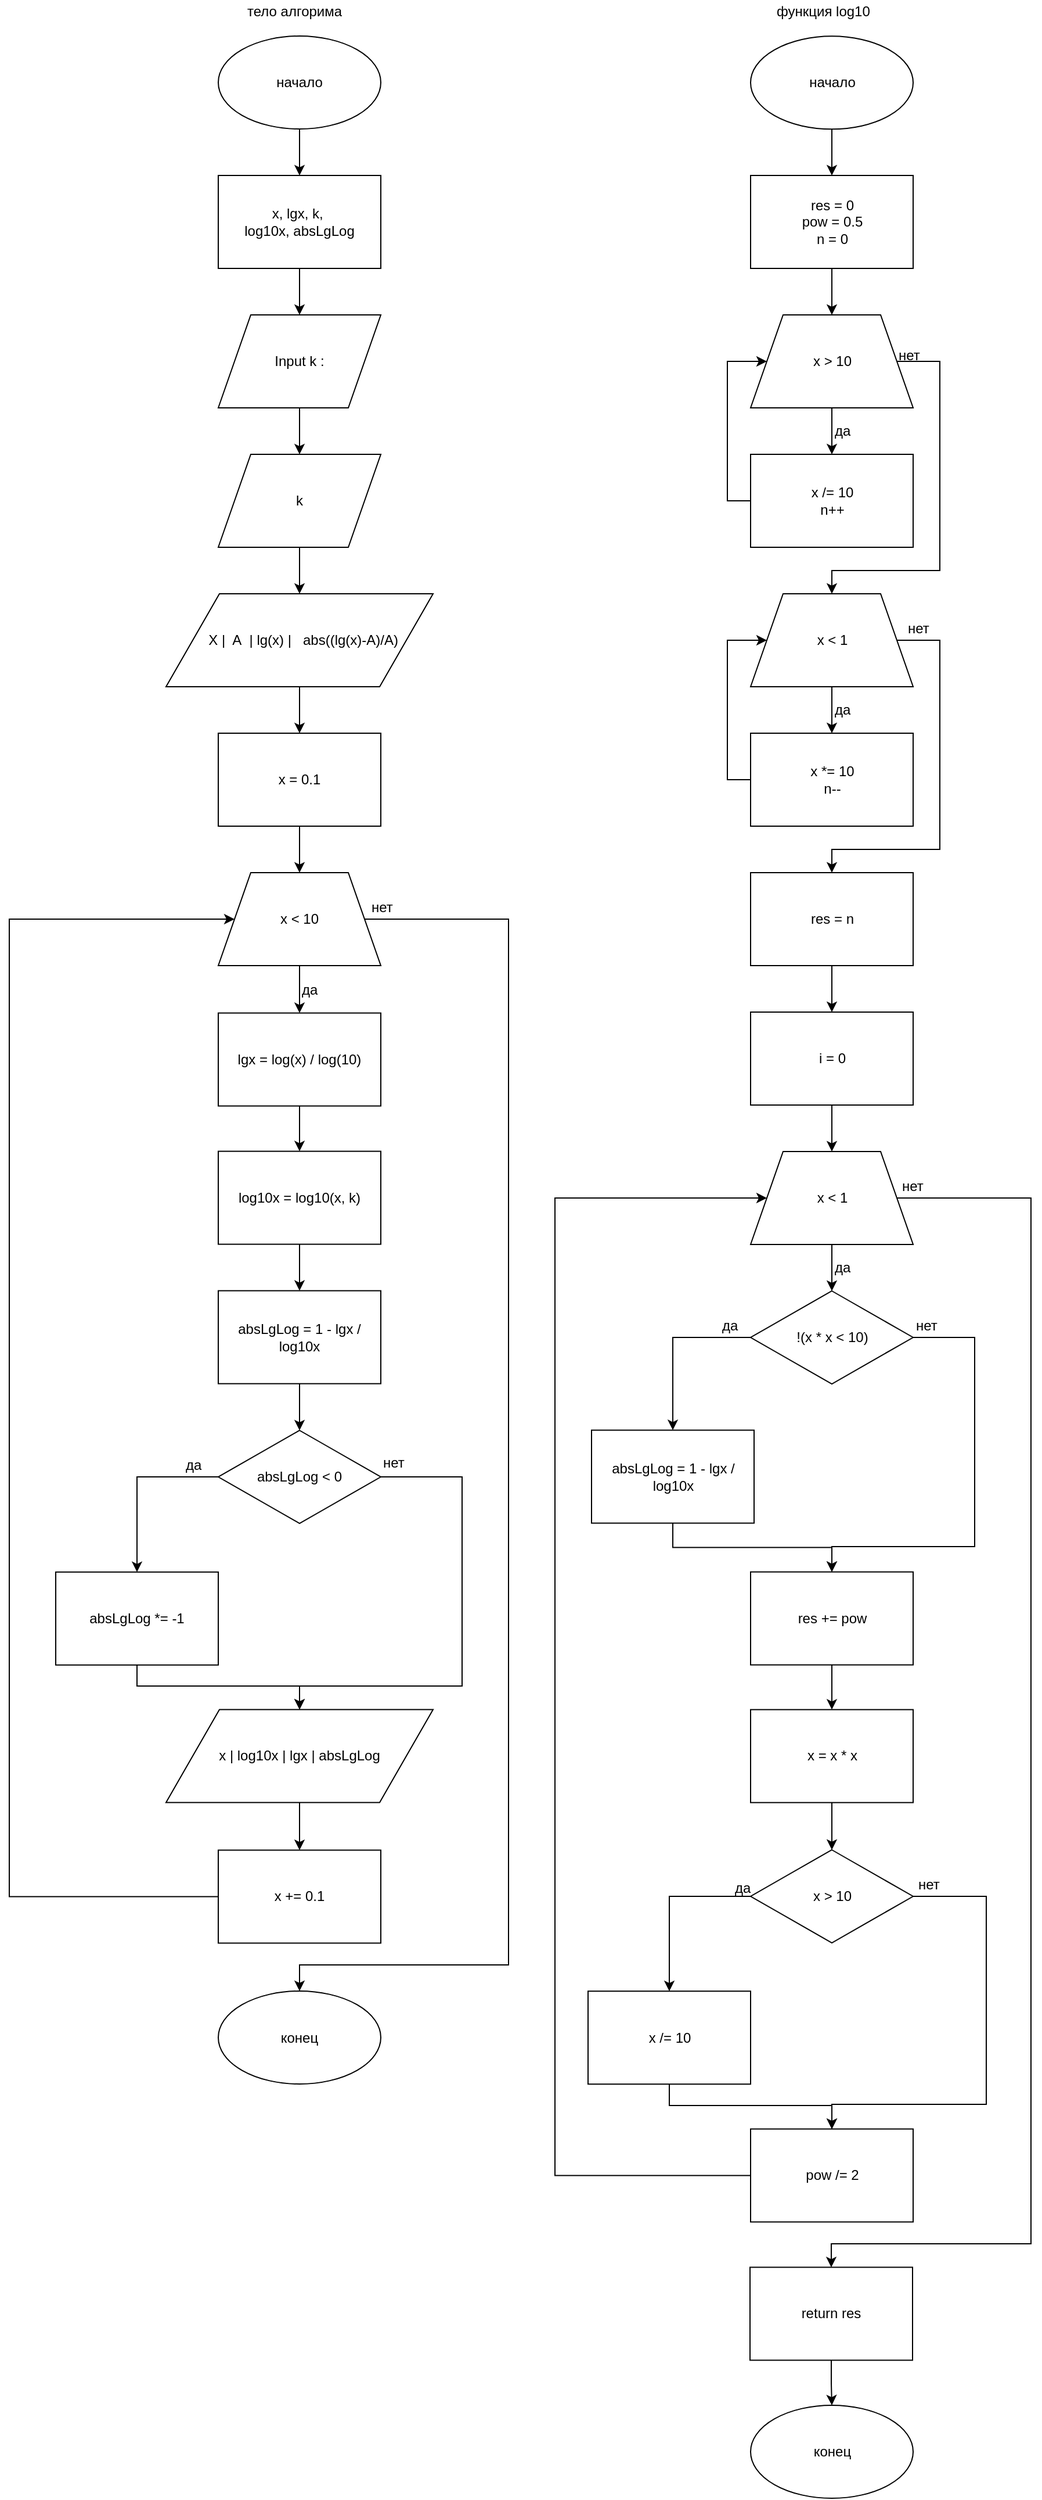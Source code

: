 <mxfile version="11.3.0" type="device" pages="1"><diagram id="rwAJMd-FydRKWnQUpRL4" name="Page-1"><mxGraphModel dx="1024" dy="592" grid="1" gridSize="10" guides="1" tooltips="1" connect="1" arrows="1" fold="1" page="1" pageScale="1" pageWidth="827" pageHeight="1169" math="0" shadow="0"><root><mxCell id="0"/><mxCell id="1" parent="0"/><mxCell id="qJ7Vpc_yu4lZOhBJsvzh-4" style="edgeStyle=orthogonalEdgeStyle;rounded=0;orthogonalLoop=1;jettySize=auto;html=1;exitX=0.5;exitY=1;exitDx=0;exitDy=0;" edge="1" parent="1" source="qJ7Vpc_yu4lZOhBJsvzh-1" target="qJ7Vpc_yu4lZOhBJsvzh-3"><mxGeometry relative="1" as="geometry"/></mxCell><mxCell id="qJ7Vpc_yu4lZOhBJsvzh-1" value="начало" style="ellipse;whiteSpace=wrap;html=1;" vertex="1" parent="1"><mxGeometry x="340" y="40" width="140" height="80" as="geometry"/></mxCell><mxCell id="qJ7Vpc_yu4lZOhBJsvzh-2" value="тело алгорима" style="text;html=1;resizable=0;points=[];autosize=1;align=left;verticalAlign=top;spacingTop=-4;" vertex="1" parent="1"><mxGeometry x="363" y="9" width="100" height="20" as="geometry"/></mxCell><mxCell id="qJ7Vpc_yu4lZOhBJsvzh-6" style="edgeStyle=orthogonalEdgeStyle;rounded=0;orthogonalLoop=1;jettySize=auto;html=1;exitX=0.5;exitY=1;exitDx=0;exitDy=0;entryX=0.5;entryY=0;entryDx=0;entryDy=0;" edge="1" parent="1" source="qJ7Vpc_yu4lZOhBJsvzh-3" target="qJ7Vpc_yu4lZOhBJsvzh-5"><mxGeometry relative="1" as="geometry"/></mxCell><mxCell id="qJ7Vpc_yu4lZOhBJsvzh-3" value="x, lgx, k,&amp;nbsp;&lt;br&gt;log10x, absLgLog" style="rounded=0;whiteSpace=wrap;html=1;" vertex="1" parent="1"><mxGeometry x="340" y="160" width="140" height="80" as="geometry"/></mxCell><mxCell id="qJ7Vpc_yu4lZOhBJsvzh-8" style="edgeStyle=orthogonalEdgeStyle;rounded=0;orthogonalLoop=1;jettySize=auto;html=1;exitX=0.5;exitY=1;exitDx=0;exitDy=0;" edge="1" parent="1" source="qJ7Vpc_yu4lZOhBJsvzh-5" target="qJ7Vpc_yu4lZOhBJsvzh-7"><mxGeometry relative="1" as="geometry"/></mxCell><mxCell id="qJ7Vpc_yu4lZOhBJsvzh-5" value="Input k :" style="shape=parallelogram;perimeter=parallelogramPerimeter;whiteSpace=wrap;html=1;" vertex="1" parent="1"><mxGeometry x="340" y="280" width="140" height="80" as="geometry"/></mxCell><mxCell id="qJ7Vpc_yu4lZOhBJsvzh-11" style="edgeStyle=orthogonalEdgeStyle;rounded=0;orthogonalLoop=1;jettySize=auto;html=1;exitX=0.5;exitY=1;exitDx=0;exitDy=0;entryX=0.5;entryY=0;entryDx=0;entryDy=0;" edge="1" parent="1" source="qJ7Vpc_yu4lZOhBJsvzh-7" target="qJ7Vpc_yu4lZOhBJsvzh-9"><mxGeometry relative="1" as="geometry"/></mxCell><mxCell id="qJ7Vpc_yu4lZOhBJsvzh-7" value="k" style="shape=parallelogram;perimeter=parallelogramPerimeter;whiteSpace=wrap;html=1;" vertex="1" parent="1"><mxGeometry x="340" y="400" width="140" height="80" as="geometry"/></mxCell><mxCell id="qJ7Vpc_yu4lZOhBJsvzh-19" style="edgeStyle=orthogonalEdgeStyle;rounded=0;orthogonalLoop=1;jettySize=auto;html=1;exitX=0.5;exitY=1;exitDx=0;exitDy=0;entryX=0.5;entryY=0;entryDx=0;entryDy=0;" edge="1" parent="1" source="qJ7Vpc_yu4lZOhBJsvzh-9" target="qJ7Vpc_yu4lZOhBJsvzh-17"><mxGeometry relative="1" as="geometry"/></mxCell><mxCell id="qJ7Vpc_yu4lZOhBJsvzh-9" value="&amp;nbsp; X |&amp;nbsp; A&amp;nbsp; | lg(x) |&amp;nbsp; &amp;nbsp;abs((lg(x)-A)/A)" style="shape=parallelogram;perimeter=parallelogramPerimeter;whiteSpace=wrap;html=1;" vertex="1" parent="1"><mxGeometry x="295" y="520" width="230" height="80" as="geometry"/></mxCell><mxCell id="qJ7Vpc_yu4lZOhBJsvzh-22" style="edgeStyle=orthogonalEdgeStyle;rounded=0;orthogonalLoop=1;jettySize=auto;html=1;exitX=0.5;exitY=1;exitDx=0;exitDy=0;entryX=0.5;entryY=0;entryDx=0;entryDy=0;" edge="1" parent="1" source="qJ7Vpc_yu4lZOhBJsvzh-12" target="qJ7Vpc_yu4lZOhBJsvzh-21"><mxGeometry relative="1" as="geometry"/></mxCell><mxCell id="qJ7Vpc_yu4lZOhBJsvzh-44" style="edgeStyle=orthogonalEdgeStyle;rounded=0;orthogonalLoop=1;jettySize=auto;html=1;exitX=1;exitY=0.5;exitDx=0;exitDy=0;" edge="1" parent="1" source="qJ7Vpc_yu4lZOhBJsvzh-12" target="qJ7Vpc_yu4lZOhBJsvzh-43"><mxGeometry relative="1" as="geometry"><Array as="points"><mxPoint x="590" y="800"/><mxPoint x="590" y="1700"/><mxPoint x="410" y="1700"/></Array></mxGeometry></mxCell><mxCell id="qJ7Vpc_yu4lZOhBJsvzh-12" value="x &amp;lt; 10" style="shape=trapezoid;perimeter=trapezoidPerimeter;whiteSpace=wrap;html=1;" vertex="1" parent="1"><mxGeometry x="340" y="760" width="140" height="80" as="geometry"/></mxCell><mxCell id="qJ7Vpc_yu4lZOhBJsvzh-20" style="edgeStyle=orthogonalEdgeStyle;rounded=0;orthogonalLoop=1;jettySize=auto;html=1;exitX=0.5;exitY=1;exitDx=0;exitDy=0;" edge="1" parent="1" source="qJ7Vpc_yu4lZOhBJsvzh-17" target="qJ7Vpc_yu4lZOhBJsvzh-12"><mxGeometry relative="1" as="geometry"/></mxCell><mxCell id="qJ7Vpc_yu4lZOhBJsvzh-17" value="x = 0.1" style="rounded=0;whiteSpace=wrap;html=1;" vertex="1" parent="1"><mxGeometry x="340" y="640" width="140" height="80" as="geometry"/></mxCell><mxCell id="qJ7Vpc_yu4lZOhBJsvzh-25" style="edgeStyle=orthogonalEdgeStyle;rounded=0;orthogonalLoop=1;jettySize=auto;html=1;exitX=0.5;exitY=1;exitDx=0;exitDy=0;" edge="1" parent="1" source="qJ7Vpc_yu4lZOhBJsvzh-21" target="qJ7Vpc_yu4lZOhBJsvzh-24"><mxGeometry relative="1" as="geometry"/></mxCell><mxCell id="qJ7Vpc_yu4lZOhBJsvzh-21" value="lgx = log(x) / log(10)" style="rounded=0;whiteSpace=wrap;html=1;" vertex="1" parent="1"><mxGeometry x="340" y="880.8" width="140" height="80" as="geometry"/></mxCell><mxCell id="qJ7Vpc_yu4lZOhBJsvzh-23" value="да" style="text;html=1;resizable=0;points=[];autosize=1;align=left;verticalAlign=top;spacingTop=-4;" vertex="1" parent="1"><mxGeometry x="410" y="850.5" width="30" height="20" as="geometry"/></mxCell><mxCell id="qJ7Vpc_yu4lZOhBJsvzh-27" style="edgeStyle=orthogonalEdgeStyle;rounded=0;orthogonalLoop=1;jettySize=auto;html=1;exitX=0.5;exitY=1;exitDx=0;exitDy=0;entryX=0.5;entryY=0;entryDx=0;entryDy=0;" edge="1" parent="1" source="qJ7Vpc_yu4lZOhBJsvzh-24" target="qJ7Vpc_yu4lZOhBJsvzh-26"><mxGeometry relative="1" as="geometry"/></mxCell><mxCell id="qJ7Vpc_yu4lZOhBJsvzh-24" value="log10x = log10(x, k)" style="rounded=0;whiteSpace=wrap;html=1;" vertex="1" parent="1"><mxGeometry x="340" y="999.8" width="140" height="80" as="geometry"/></mxCell><mxCell id="qJ7Vpc_yu4lZOhBJsvzh-30" style="edgeStyle=orthogonalEdgeStyle;rounded=0;orthogonalLoop=1;jettySize=auto;html=1;exitX=0.5;exitY=1;exitDx=0;exitDy=0;" edge="1" parent="1" source="qJ7Vpc_yu4lZOhBJsvzh-26" target="qJ7Vpc_yu4lZOhBJsvzh-28"><mxGeometry relative="1" as="geometry"/></mxCell><mxCell id="qJ7Vpc_yu4lZOhBJsvzh-26" value="absLgLog = 1 - lgx / log10x" style="rounded=0;whiteSpace=wrap;html=1;" vertex="1" parent="1"><mxGeometry x="340" y="1119.8" width="140" height="80" as="geometry"/></mxCell><mxCell id="qJ7Vpc_yu4lZOhBJsvzh-33" style="edgeStyle=orthogonalEdgeStyle;rounded=0;orthogonalLoop=1;jettySize=auto;html=1;exitX=1;exitY=0.5;exitDx=0;exitDy=0;" edge="1" parent="1" source="qJ7Vpc_yu4lZOhBJsvzh-28" target="qJ7Vpc_yu4lZOhBJsvzh-38"><mxGeometry relative="1" as="geometry"><mxPoint x="560" y="1361.8" as="targetPoint"/><Array as="points"><mxPoint x="550" y="1280"/><mxPoint x="550" y="1460"/><mxPoint x="410" y="1460"/></Array></mxGeometry></mxCell><mxCell id="qJ7Vpc_yu4lZOhBJsvzh-34" style="edgeStyle=orthogonalEdgeStyle;rounded=0;orthogonalLoop=1;jettySize=auto;html=1;exitX=0;exitY=0.5;exitDx=0;exitDy=0;" edge="1" parent="1" source="qJ7Vpc_yu4lZOhBJsvzh-28" target="qJ7Vpc_yu4lZOhBJsvzh-31"><mxGeometry relative="1" as="geometry"/></mxCell><mxCell id="qJ7Vpc_yu4lZOhBJsvzh-28" value="absLgLog &amp;lt; 0" style="rhombus;whiteSpace=wrap;html=1;" vertex="1" parent="1"><mxGeometry x="340" y="1240" width="140" height="80" as="geometry"/></mxCell><mxCell id="qJ7Vpc_yu4lZOhBJsvzh-39" style="edgeStyle=orthogonalEdgeStyle;rounded=0;orthogonalLoop=1;jettySize=auto;html=1;exitX=0.5;exitY=1;exitDx=0;exitDy=0;entryX=0.5;entryY=0;entryDx=0;entryDy=0;" edge="1" parent="1" source="qJ7Vpc_yu4lZOhBJsvzh-31" target="qJ7Vpc_yu4lZOhBJsvzh-38"><mxGeometry relative="1" as="geometry"><Array as="points"><mxPoint x="270" y="1460"/><mxPoint x="410" y="1460"/></Array></mxGeometry></mxCell><mxCell id="qJ7Vpc_yu4lZOhBJsvzh-31" value="absLgLog *= -1" style="rounded=0;whiteSpace=wrap;html=1;" vertex="1" parent="1"><mxGeometry x="200" y="1361.9" width="140" height="80" as="geometry"/></mxCell><mxCell id="qJ7Vpc_yu4lZOhBJsvzh-35" value="да" style="text;html=1;resizable=0;points=[];autosize=1;align=left;verticalAlign=top;spacingTop=-4;" vertex="1" parent="1"><mxGeometry x="310" y="1260" width="30" height="20" as="geometry"/></mxCell><mxCell id="qJ7Vpc_yu4lZOhBJsvzh-37" value="нет" style="text;html=1;resizable=0;points=[];autosize=1;align=left;verticalAlign=top;spacingTop=-4;" vertex="1" parent="1"><mxGeometry x="480" y="1258" width="30" height="20" as="geometry"/></mxCell><mxCell id="qJ7Vpc_yu4lZOhBJsvzh-41" style="edgeStyle=orthogonalEdgeStyle;rounded=0;orthogonalLoop=1;jettySize=auto;html=1;exitX=0.5;exitY=1;exitDx=0;exitDy=0;entryX=0.5;entryY=0;entryDx=0;entryDy=0;" edge="1" parent="1" source="qJ7Vpc_yu4lZOhBJsvzh-38" target="qJ7Vpc_yu4lZOhBJsvzh-40"><mxGeometry relative="1" as="geometry"/></mxCell><mxCell id="qJ7Vpc_yu4lZOhBJsvzh-38" value="x | log10x | lgx | absLgLog" style="shape=parallelogram;perimeter=parallelogramPerimeter;whiteSpace=wrap;html=1;" vertex="1" parent="1"><mxGeometry x="295" y="1480.2" width="230" height="80" as="geometry"/></mxCell><mxCell id="qJ7Vpc_yu4lZOhBJsvzh-42" style="edgeStyle=orthogonalEdgeStyle;rounded=0;orthogonalLoop=1;jettySize=auto;html=1;exitX=0;exitY=0.5;exitDx=0;exitDy=0;entryX=0;entryY=0.5;entryDx=0;entryDy=0;" edge="1" parent="1" source="qJ7Vpc_yu4lZOhBJsvzh-40" target="qJ7Vpc_yu4lZOhBJsvzh-12"><mxGeometry relative="1" as="geometry"><Array as="points"><mxPoint x="160" y="1641"/><mxPoint x="160" y="800"/></Array></mxGeometry></mxCell><mxCell id="qJ7Vpc_yu4lZOhBJsvzh-40" value="x += 0.1" style="rounded=0;whiteSpace=wrap;html=1;" vertex="1" parent="1"><mxGeometry x="340" y="1601.233" width="140" height="80" as="geometry"/></mxCell><mxCell id="qJ7Vpc_yu4lZOhBJsvzh-43" value="конец" style="ellipse;whiteSpace=wrap;html=1;" vertex="1" parent="1"><mxGeometry x="340" y="1722.5" width="140" height="80" as="geometry"/></mxCell><mxCell id="qJ7Vpc_yu4lZOhBJsvzh-45" value="нет" style="text;html=1;resizable=0;points=[];autosize=1;align=left;verticalAlign=top;spacingTop=-4;" vertex="1" parent="1"><mxGeometry x="470" y="780" width="30" height="20" as="geometry"/></mxCell><mxCell id="qJ7Vpc_yu4lZOhBJsvzh-51" style="edgeStyle=orthogonalEdgeStyle;rounded=0;orthogonalLoop=1;jettySize=auto;html=1;exitX=0.5;exitY=1;exitDx=0;exitDy=0;entryX=0.5;entryY=0;entryDx=0;entryDy=0;" edge="1" parent="1" source="qJ7Vpc_yu4lZOhBJsvzh-46" target="qJ7Vpc_yu4lZOhBJsvzh-50"><mxGeometry relative="1" as="geometry"/></mxCell><mxCell id="qJ7Vpc_yu4lZOhBJsvzh-46" value="начало" style="ellipse;whiteSpace=wrap;html=1;" vertex="1" parent="1"><mxGeometry x="798.5" y="40.167" width="140" height="80" as="geometry"/></mxCell><mxCell id="qJ7Vpc_yu4lZOhBJsvzh-47" value="функция log10" style="text;html=1;resizable=0;points=[];autosize=1;align=left;verticalAlign=top;spacingTop=-4;" vertex="1" parent="1"><mxGeometry x="818.5" y="9" width="100" height="20" as="geometry"/></mxCell><mxCell id="qJ7Vpc_yu4lZOhBJsvzh-53" style="edgeStyle=orthogonalEdgeStyle;rounded=0;orthogonalLoop=1;jettySize=auto;html=1;exitX=0.5;exitY=1;exitDx=0;exitDy=0;entryX=0.5;entryY=0;entryDx=0;entryDy=0;" edge="1" parent="1" source="qJ7Vpc_yu4lZOhBJsvzh-50" target="qJ7Vpc_yu4lZOhBJsvzh-52"><mxGeometry relative="1" as="geometry"/></mxCell><mxCell id="qJ7Vpc_yu4lZOhBJsvzh-50" value="res = 0&lt;br&gt;pow = 0.5&lt;br&gt;n = 0" style="rounded=0;whiteSpace=wrap;html=1;" vertex="1" parent="1"><mxGeometry x="798.5" y="160" width="140" height="80" as="geometry"/></mxCell><mxCell id="qJ7Vpc_yu4lZOhBJsvzh-56" style="edgeStyle=orthogonalEdgeStyle;rounded=0;orthogonalLoop=1;jettySize=auto;html=1;exitX=0.5;exitY=1;exitDx=0;exitDy=0;entryX=0.5;entryY=0;entryDx=0;entryDy=0;" edge="1" parent="1" source="qJ7Vpc_yu4lZOhBJsvzh-52" target="qJ7Vpc_yu4lZOhBJsvzh-55"><mxGeometry relative="1" as="geometry"/></mxCell><mxCell id="qJ7Vpc_yu4lZOhBJsvzh-60" style="edgeStyle=orthogonalEdgeStyle;rounded=0;orthogonalLoop=1;jettySize=auto;html=1;exitX=1;exitY=0.5;exitDx=0;exitDy=0;" edge="1" parent="1" source="qJ7Vpc_yu4lZOhBJsvzh-52" target="qJ7Vpc_yu4lZOhBJsvzh-59"><mxGeometry relative="1" as="geometry"><Array as="points"><mxPoint x="961.5" y="320"/><mxPoint x="961.5" y="500"/><mxPoint x="868.5" y="500"/></Array></mxGeometry></mxCell><mxCell id="qJ7Vpc_yu4lZOhBJsvzh-52" value="x &amp;gt; 10" style="shape=trapezoid;perimeter=trapezoidPerimeter;whiteSpace=wrap;html=1;" vertex="1" parent="1"><mxGeometry x="798.5" y="280" width="140" height="80" as="geometry"/></mxCell><mxCell id="qJ7Vpc_yu4lZOhBJsvzh-57" style="edgeStyle=orthogonalEdgeStyle;rounded=0;orthogonalLoop=1;jettySize=auto;html=1;exitX=0;exitY=0.5;exitDx=0;exitDy=0;entryX=0;entryY=0.5;entryDx=0;entryDy=0;" edge="1" parent="1" source="qJ7Vpc_yu4lZOhBJsvzh-55" target="qJ7Vpc_yu4lZOhBJsvzh-52"><mxGeometry relative="1" as="geometry"><Array as="points"><mxPoint x="778.5" y="440"/><mxPoint x="778.5" y="320"/></Array></mxGeometry></mxCell><mxCell id="qJ7Vpc_yu4lZOhBJsvzh-55" value="&lt;div&gt;x /= 10&lt;/div&gt;&lt;div&gt;&lt;span&gt;n++&lt;/span&gt;&lt;/div&gt;" style="rounded=0;whiteSpace=wrap;html=1;" vertex="1" parent="1"><mxGeometry x="798.5" y="400" width="140" height="80" as="geometry"/></mxCell><mxCell id="qJ7Vpc_yu4lZOhBJsvzh-58" value="да" style="text;html=1;resizable=0;points=[];autosize=1;align=left;verticalAlign=top;spacingTop=-4;" vertex="1" parent="1"><mxGeometry x="868.5" y="370" width="30" height="20" as="geometry"/></mxCell><mxCell id="qJ7Vpc_yu4lZOhBJsvzh-63" style="edgeStyle=orthogonalEdgeStyle;rounded=0;orthogonalLoop=1;jettySize=auto;html=1;exitX=0.5;exitY=1;exitDx=0;exitDy=0;" edge="1" parent="1" source="qJ7Vpc_yu4lZOhBJsvzh-59" target="qJ7Vpc_yu4lZOhBJsvzh-62"><mxGeometry relative="1" as="geometry"/></mxCell><mxCell id="qJ7Vpc_yu4lZOhBJsvzh-67" style="edgeStyle=orthogonalEdgeStyle;rounded=0;orthogonalLoop=1;jettySize=auto;html=1;exitX=1;exitY=0.5;exitDx=0;exitDy=0;" edge="1" parent="1" source="qJ7Vpc_yu4lZOhBJsvzh-59" target="qJ7Vpc_yu4lZOhBJsvzh-66"><mxGeometry relative="1" as="geometry"><Array as="points"><mxPoint x="961.5" y="560"/><mxPoint x="961.5" y="740"/><mxPoint x="868.5" y="740"/></Array></mxGeometry></mxCell><mxCell id="qJ7Vpc_yu4lZOhBJsvzh-59" value="x &amp;lt; 1" style="shape=trapezoid;perimeter=trapezoidPerimeter;whiteSpace=wrap;html=1;" vertex="1" parent="1"><mxGeometry x="798.5" y="520" width="140" height="80" as="geometry"/></mxCell><mxCell id="qJ7Vpc_yu4lZOhBJsvzh-61" value="нет" style="text;html=1;resizable=0;points=[];autosize=1;align=left;verticalAlign=top;spacingTop=-4;" vertex="1" parent="1"><mxGeometry x="923.5" y="305" width="30" height="20" as="geometry"/></mxCell><mxCell id="qJ7Vpc_yu4lZOhBJsvzh-65" style="edgeStyle=orthogonalEdgeStyle;rounded=0;orthogonalLoop=1;jettySize=auto;html=1;exitX=0;exitY=0.5;exitDx=0;exitDy=0;entryX=0;entryY=0.5;entryDx=0;entryDy=0;" edge="1" parent="1" source="qJ7Vpc_yu4lZOhBJsvzh-62" target="qJ7Vpc_yu4lZOhBJsvzh-59"><mxGeometry relative="1" as="geometry"><Array as="points"><mxPoint x="778.5" y="680"/><mxPoint x="778.5" y="560"/></Array></mxGeometry></mxCell><mxCell id="qJ7Vpc_yu4lZOhBJsvzh-62" value="&lt;div&gt;x *= 10&lt;/div&gt;&lt;div&gt;&lt;span&gt;n--&lt;/span&gt;&lt;/div&gt;" style="rounded=0;whiteSpace=wrap;html=1;" vertex="1" parent="1"><mxGeometry x="798.5" y="640" width="140" height="80" as="geometry"/></mxCell><mxCell id="qJ7Vpc_yu4lZOhBJsvzh-64" value="да" style="text;html=1;resizable=0;points=[];autosize=1;align=left;verticalAlign=top;spacingTop=-4;" vertex="1" parent="1"><mxGeometry x="868.5" y="610" width="30" height="20" as="geometry"/></mxCell><mxCell id="qJ7Vpc_yu4lZOhBJsvzh-71" style="edgeStyle=orthogonalEdgeStyle;rounded=0;orthogonalLoop=1;jettySize=auto;html=1;exitX=0.5;exitY=1;exitDx=0;exitDy=0;entryX=0.5;entryY=0;entryDx=0;entryDy=0;" edge="1" parent="1" source="qJ7Vpc_yu4lZOhBJsvzh-66" target="qJ7Vpc_yu4lZOhBJsvzh-70"><mxGeometry relative="1" as="geometry"/></mxCell><mxCell id="qJ7Vpc_yu4lZOhBJsvzh-66" value="res = n" style="rounded=0;whiteSpace=wrap;html=1;" vertex="1" parent="1"><mxGeometry x="798.5" y="760" width="140" height="80" as="geometry"/></mxCell><mxCell id="qJ7Vpc_yu4lZOhBJsvzh-68" value="нет" style="text;html=1;resizable=0;points=[];autosize=1;align=left;verticalAlign=top;spacingTop=-4;" vertex="1" parent="1"><mxGeometry x="931.5" y="540" width="30" height="20" as="geometry"/></mxCell><mxCell id="qJ7Vpc_yu4lZOhBJsvzh-74" style="edgeStyle=orthogonalEdgeStyle;rounded=0;orthogonalLoop=1;jettySize=auto;html=1;exitX=0.5;exitY=1;exitDx=0;exitDy=0;" edge="1" parent="1" source="qJ7Vpc_yu4lZOhBJsvzh-69" target="qJ7Vpc_yu4lZOhBJsvzh-73"><mxGeometry relative="1" as="geometry"/></mxCell><mxCell id="qJ7Vpc_yu4lZOhBJsvzh-100" style="edgeStyle=orthogonalEdgeStyle;rounded=0;orthogonalLoop=1;jettySize=auto;html=1;exitX=1;exitY=0.5;exitDx=0;exitDy=0;entryX=0.5;entryY=0;entryDx=0;entryDy=0;" edge="1" parent="1" source="qJ7Vpc_yu4lZOhBJsvzh-69" target="qJ7Vpc_yu4lZOhBJsvzh-94"><mxGeometry relative="1" as="geometry"><Array as="points"><mxPoint x="1040" y="1040"/><mxPoint x="1040" y="1940"/><mxPoint x="868" y="1940"/></Array></mxGeometry></mxCell><mxCell id="qJ7Vpc_yu4lZOhBJsvzh-69" value="x &amp;lt; 1" style="shape=trapezoid;perimeter=trapezoidPerimeter;whiteSpace=wrap;html=1;" vertex="1" parent="1"><mxGeometry x="798.5" y="1000.0" width="140" height="80" as="geometry"/></mxCell><mxCell id="qJ7Vpc_yu4lZOhBJsvzh-72" style="edgeStyle=orthogonalEdgeStyle;rounded=0;orthogonalLoop=1;jettySize=auto;html=1;exitX=0.5;exitY=1;exitDx=0;exitDy=0;entryX=0.5;entryY=0;entryDx=0;entryDy=0;" edge="1" parent="1" source="qJ7Vpc_yu4lZOhBJsvzh-70" target="qJ7Vpc_yu4lZOhBJsvzh-69"><mxGeometry relative="1" as="geometry"/></mxCell><mxCell id="qJ7Vpc_yu4lZOhBJsvzh-70" value="i = 0" style="rounded=0;whiteSpace=wrap;html=1;" vertex="1" parent="1"><mxGeometry x="798.5" y="880" width="140" height="80" as="geometry"/></mxCell><mxCell id="qJ7Vpc_yu4lZOhBJsvzh-77" style="edgeStyle=orthogonalEdgeStyle;rounded=0;orthogonalLoop=1;jettySize=auto;html=1;exitX=0;exitY=0.5;exitDx=0;exitDy=0;entryX=0.5;entryY=0;entryDx=0;entryDy=0;" edge="1" parent="1" source="qJ7Vpc_yu4lZOhBJsvzh-73" target="qJ7Vpc_yu4lZOhBJsvzh-76"><mxGeometry relative="1" as="geometry"/></mxCell><mxCell id="qJ7Vpc_yu4lZOhBJsvzh-81" style="edgeStyle=orthogonalEdgeStyle;rounded=0;orthogonalLoop=1;jettySize=auto;html=1;exitX=1;exitY=0.5;exitDx=0;exitDy=0;entryX=0.5;entryY=0;entryDx=0;entryDy=0;" edge="1" parent="1" source="qJ7Vpc_yu4lZOhBJsvzh-73" target="qJ7Vpc_yu4lZOhBJsvzh-79"><mxGeometry relative="1" as="geometry"><mxPoint x="871.5" y="1360" as="targetPoint"/><Array as="points"><mxPoint x="991.5" y="1160"/><mxPoint x="991.5" y="1340"/><mxPoint x="868.5" y="1340"/></Array></mxGeometry></mxCell><mxCell id="qJ7Vpc_yu4lZOhBJsvzh-73" value="!(x * x &amp;lt; 10)" style="rhombus;whiteSpace=wrap;html=1;" vertex="1" parent="1"><mxGeometry x="798.5" y="1120" width="140" height="80" as="geometry"/></mxCell><mxCell id="qJ7Vpc_yu4lZOhBJsvzh-75" value="да" style="text;html=1;resizable=0;points=[];autosize=1;align=left;verticalAlign=top;spacingTop=-4;" vertex="1" parent="1"><mxGeometry x="868.5" y="1090" width="30" height="20" as="geometry"/></mxCell><mxCell id="qJ7Vpc_yu4lZOhBJsvzh-80" style="edgeStyle=orthogonalEdgeStyle;rounded=0;orthogonalLoop=1;jettySize=auto;html=1;exitX=0.5;exitY=1;exitDx=0;exitDy=0;entryX=0.5;entryY=0;entryDx=0;entryDy=0;" edge="1" parent="1" source="qJ7Vpc_yu4lZOhBJsvzh-76" target="qJ7Vpc_yu4lZOhBJsvzh-79"><mxGeometry relative="1" as="geometry"><mxPoint x="871.5" y="1362" as="targetPoint"/></mxGeometry></mxCell><mxCell id="qJ7Vpc_yu4lZOhBJsvzh-76" value="absLgLog = 1 - lgx / log10x" style="rounded=0;whiteSpace=wrap;html=1;" vertex="1" parent="1"><mxGeometry x="661.5" y="1239.8" width="140" height="80" as="geometry"/></mxCell><mxCell id="qJ7Vpc_yu4lZOhBJsvzh-78" value="да" style="text;html=1;resizable=0;points=[];autosize=1;align=left;verticalAlign=top;spacingTop=-4;" vertex="1" parent="1"><mxGeometry x="771.5" y="1140" width="30" height="20" as="geometry"/></mxCell><mxCell id="qJ7Vpc_yu4lZOhBJsvzh-84" style="edgeStyle=orthogonalEdgeStyle;rounded=0;orthogonalLoop=1;jettySize=auto;html=1;exitX=0.5;exitY=1;exitDx=0;exitDy=0;" edge="1" parent="1" source="qJ7Vpc_yu4lZOhBJsvzh-79" target="qJ7Vpc_yu4lZOhBJsvzh-83"><mxGeometry relative="1" as="geometry"/></mxCell><mxCell id="qJ7Vpc_yu4lZOhBJsvzh-79" value="res += pow" style="rounded=0;whiteSpace=wrap;html=1;" vertex="1" parent="1"><mxGeometry x="798.5" y="1361.8" width="140" height="80" as="geometry"/></mxCell><mxCell id="qJ7Vpc_yu4lZOhBJsvzh-82" value="нет" style="text;html=1;resizable=0;points=[];autosize=1;align=left;verticalAlign=top;spacingTop=-4;" vertex="1" parent="1"><mxGeometry x="938.5" y="1140" width="30" height="20" as="geometry"/></mxCell><mxCell id="qJ7Vpc_yu4lZOhBJsvzh-86" style="edgeStyle=orthogonalEdgeStyle;rounded=0;orthogonalLoop=1;jettySize=auto;html=1;exitX=0.5;exitY=1;exitDx=0;exitDy=0;entryX=0.5;entryY=0;entryDx=0;entryDy=0;" edge="1" parent="1" source="qJ7Vpc_yu4lZOhBJsvzh-83" target="qJ7Vpc_yu4lZOhBJsvzh-85"><mxGeometry relative="1" as="geometry"/></mxCell><mxCell id="qJ7Vpc_yu4lZOhBJsvzh-83" value="x = x * x" style="rounded=0;whiteSpace=wrap;html=1;" vertex="1" parent="1"><mxGeometry x="798.5" y="1480.3" width="140" height="80" as="geometry"/></mxCell><mxCell id="qJ7Vpc_yu4lZOhBJsvzh-88" style="edgeStyle=orthogonalEdgeStyle;rounded=0;orthogonalLoop=1;jettySize=auto;html=1;exitX=0;exitY=0.5;exitDx=0;exitDy=0;" edge="1" parent="1" source="qJ7Vpc_yu4lZOhBJsvzh-85" target="qJ7Vpc_yu4lZOhBJsvzh-87"><mxGeometry relative="1" as="geometry"/></mxCell><mxCell id="qJ7Vpc_yu4lZOhBJsvzh-93" style="edgeStyle=orthogonalEdgeStyle;rounded=0;orthogonalLoop=1;jettySize=auto;html=1;exitX=1;exitY=0.5;exitDx=0;exitDy=0;entryX=0.5;entryY=0;entryDx=0;entryDy=0;" edge="1" parent="1" source="qJ7Vpc_yu4lZOhBJsvzh-85" target="qJ7Vpc_yu4lZOhBJsvzh-91"><mxGeometry relative="1" as="geometry"><Array as="points"><mxPoint x="1001.5" y="1641"/><mxPoint x="1001.5" y="1820"/><mxPoint x="868.5" y="1820"/></Array></mxGeometry></mxCell><mxCell id="qJ7Vpc_yu4lZOhBJsvzh-85" value="x &amp;gt; 10" style="rhombus;whiteSpace=wrap;html=1;" vertex="1" parent="1"><mxGeometry x="798.5" y="1601" width="140" height="80" as="geometry"/></mxCell><mxCell id="qJ7Vpc_yu4lZOhBJsvzh-92" style="edgeStyle=orthogonalEdgeStyle;rounded=0;orthogonalLoop=1;jettySize=auto;html=1;exitX=0.5;exitY=1;exitDx=0;exitDy=0;entryX=0.5;entryY=0;entryDx=0;entryDy=0;" edge="1" parent="1" source="qJ7Vpc_yu4lZOhBJsvzh-87" target="qJ7Vpc_yu4lZOhBJsvzh-91"><mxGeometry relative="1" as="geometry"><Array as="points"><mxPoint x="728.5" y="1821"/><mxPoint x="868.5" y="1821"/></Array></mxGeometry></mxCell><mxCell id="qJ7Vpc_yu4lZOhBJsvzh-87" value="x /= 10" style="rounded=0;whiteSpace=wrap;html=1;" vertex="1" parent="1"><mxGeometry x="658.5" y="1722.61" width="140" height="80" as="geometry"/></mxCell><mxCell id="qJ7Vpc_yu4lZOhBJsvzh-89" value="да" style="text;html=1;resizable=0;points=[];autosize=1;align=left;verticalAlign=top;spacingTop=-4;" vertex="1" parent="1"><mxGeometry x="782.5" y="1624" width="30" height="20" as="geometry"/></mxCell><mxCell id="qJ7Vpc_yu4lZOhBJsvzh-90" value="нет" style="text;html=1;resizable=0;points=[];autosize=1;align=left;verticalAlign=top;spacingTop=-4;" vertex="1" parent="1"><mxGeometry x="940.5" y="1621" width="30" height="20" as="geometry"/></mxCell><mxCell id="qJ7Vpc_yu4lZOhBJsvzh-99" style="edgeStyle=orthogonalEdgeStyle;rounded=0;orthogonalLoop=1;jettySize=auto;html=1;exitX=0;exitY=0.5;exitDx=0;exitDy=0;entryX=0;entryY=0.5;entryDx=0;entryDy=0;" edge="1" parent="1" source="qJ7Vpc_yu4lZOhBJsvzh-91" target="qJ7Vpc_yu4lZOhBJsvzh-69"><mxGeometry relative="1" as="geometry"><Array as="points"><mxPoint x="630" y="1882"/><mxPoint x="630" y="1040"/></Array></mxGeometry></mxCell><mxCell id="qJ7Vpc_yu4lZOhBJsvzh-91" value="pow /= 2" style="rounded=0;whiteSpace=wrap;html=1;" vertex="1" parent="1"><mxGeometry x="798.5" y="1841.214" width="140" height="80" as="geometry"/></mxCell><mxCell id="qJ7Vpc_yu4lZOhBJsvzh-97" style="edgeStyle=orthogonalEdgeStyle;rounded=0;orthogonalLoop=1;jettySize=auto;html=1;exitX=0.5;exitY=1;exitDx=0;exitDy=0;" edge="1" parent="1" source="qJ7Vpc_yu4lZOhBJsvzh-94" target="qJ7Vpc_yu4lZOhBJsvzh-96"><mxGeometry relative="1" as="geometry"/></mxCell><mxCell id="qJ7Vpc_yu4lZOhBJsvzh-94" value="return res" style="rounded=0;whiteSpace=wrap;html=1;" vertex="1" parent="1"><mxGeometry x="798" y="1960.214" width="140" height="80" as="geometry"/></mxCell><mxCell id="qJ7Vpc_yu4lZOhBJsvzh-96" value="конец" style="ellipse;whiteSpace=wrap;html=1;" vertex="1" parent="1"><mxGeometry x="798.5" y="2079" width="140" height="80" as="geometry"/></mxCell><mxCell id="qJ7Vpc_yu4lZOhBJsvzh-101" value="нет" style="text;html=1;resizable=0;points=[];autosize=1;align=left;verticalAlign=top;spacingTop=-4;" vertex="1" parent="1"><mxGeometry x="927" y="1020" width="30" height="20" as="geometry"/></mxCell></root></mxGraphModel></diagram></mxfile>